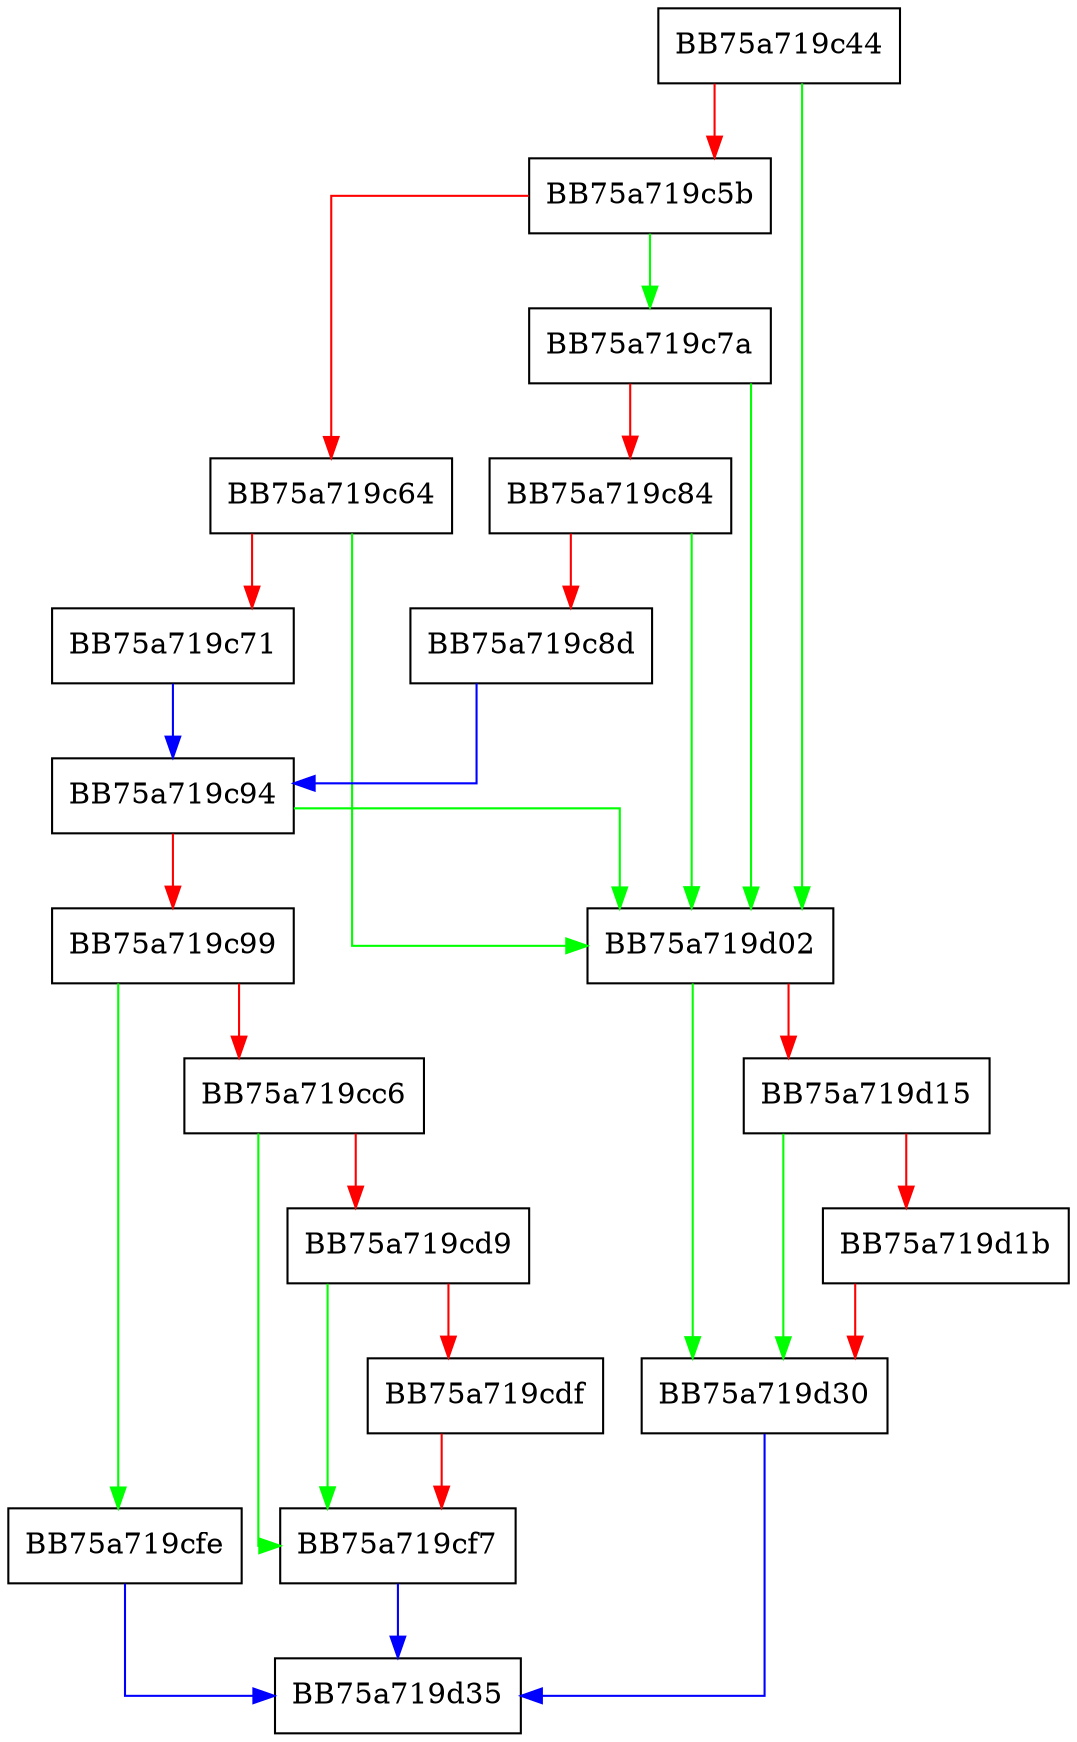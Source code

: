 digraph GetIsuRequest {
  node [shape="box"];
  graph [splines=ortho];
  BB75a719c44 -> BB75a719d02 [color="green"];
  BB75a719c44 -> BB75a719c5b [color="red"];
  BB75a719c5b -> BB75a719c7a [color="green"];
  BB75a719c5b -> BB75a719c64 [color="red"];
  BB75a719c64 -> BB75a719d02 [color="green"];
  BB75a719c64 -> BB75a719c71 [color="red"];
  BB75a719c71 -> BB75a719c94 [color="blue"];
  BB75a719c7a -> BB75a719d02 [color="green"];
  BB75a719c7a -> BB75a719c84 [color="red"];
  BB75a719c84 -> BB75a719d02 [color="green"];
  BB75a719c84 -> BB75a719c8d [color="red"];
  BB75a719c8d -> BB75a719c94 [color="blue"];
  BB75a719c94 -> BB75a719d02 [color="green"];
  BB75a719c94 -> BB75a719c99 [color="red"];
  BB75a719c99 -> BB75a719cfe [color="green"];
  BB75a719c99 -> BB75a719cc6 [color="red"];
  BB75a719cc6 -> BB75a719cf7 [color="green"];
  BB75a719cc6 -> BB75a719cd9 [color="red"];
  BB75a719cd9 -> BB75a719cf7 [color="green"];
  BB75a719cd9 -> BB75a719cdf [color="red"];
  BB75a719cdf -> BB75a719cf7 [color="red"];
  BB75a719cf7 -> BB75a719d35 [color="blue"];
  BB75a719cfe -> BB75a719d35 [color="blue"];
  BB75a719d02 -> BB75a719d30 [color="green"];
  BB75a719d02 -> BB75a719d15 [color="red"];
  BB75a719d15 -> BB75a719d30 [color="green"];
  BB75a719d15 -> BB75a719d1b [color="red"];
  BB75a719d1b -> BB75a719d30 [color="red"];
  BB75a719d30 -> BB75a719d35 [color="blue"];
}